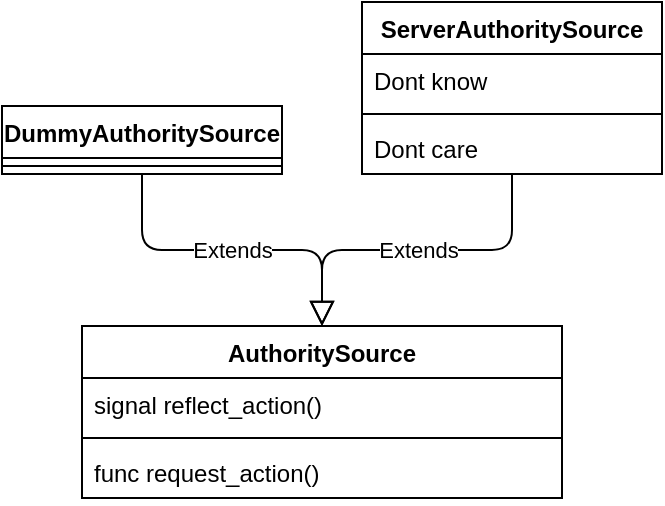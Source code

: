 <mxfile>
    <diagram id="DRP3TRpmxiCUeoNAmPRP" name="AuthoritySourceClassDiagram">
        <mxGraphModel dx="2686" dy="1987" grid="1" gridSize="10" guides="1" tooltips="1" connect="1" arrows="1" fold="1" page="0" pageScale="1" pageWidth="1100" pageHeight="850" math="0" shadow="0">
            <root>
                <mxCell id="0"/>
                <mxCell id="1" parent="0"/>
                <mxCell id="216o45IU6b5aubXeiVPd-1" value="AuthoritySource" style="swimlane;fontStyle=1;align=center;verticalAlign=top;childLayout=stackLayout;horizontal=1;startSize=26;horizontalStack=0;resizeParent=1;resizeParentMax=0;resizeLast=0;collapsible=1;marginBottom=0;" parent="1" vertex="1">
                    <mxGeometry x="-690" y="-640" width="240" height="86" as="geometry"/>
                </mxCell>
                <mxCell id="216o45IU6b5aubXeiVPd-11" value="signal reflect_action()" style="text;strokeColor=none;fillColor=none;align=left;verticalAlign=top;spacingLeft=4;spacingRight=4;overflow=hidden;rotatable=0;points=[[0,0.5],[1,0.5]];portConstraint=eastwest;" parent="216o45IU6b5aubXeiVPd-1" vertex="1">
                    <mxGeometry y="26" width="240" height="26" as="geometry"/>
                </mxCell>
                <mxCell id="216o45IU6b5aubXeiVPd-3" value="" style="line;strokeWidth=1;fillColor=none;align=left;verticalAlign=middle;spacingTop=-1;spacingLeft=3;spacingRight=3;rotatable=0;labelPosition=right;points=[];portConstraint=eastwest;strokeColor=inherit;" parent="216o45IU6b5aubXeiVPd-1" vertex="1">
                    <mxGeometry y="52" width="240" height="8" as="geometry"/>
                </mxCell>
                <mxCell id="216o45IU6b5aubXeiVPd-15" value="func request_action()" style="text;strokeColor=none;fillColor=none;align=left;verticalAlign=top;spacingLeft=4;spacingRight=4;overflow=hidden;rotatable=0;points=[[0,0.5],[1,0.5]];portConstraint=eastwest;" parent="216o45IU6b5aubXeiVPd-1" vertex="1">
                    <mxGeometry y="60" width="240" height="26" as="geometry"/>
                </mxCell>
                <mxCell id="216o45IU6b5aubXeiVPd-14" value="Extends" style="endArrow=block;endSize=10;endFill=0;html=1;elbow=vertical;edgeStyle=orthogonalEdgeStyle;" parent="1" source="UKQN7BMRLmypllAjDUYI-2" target="216o45IU6b5aubXeiVPd-1" edge="1">
                    <mxGeometry width="160" relative="1" as="geometry">
                        <mxPoint x="-590" y="-558" as="sourcePoint"/>
                        <mxPoint x="-640" y="-780" as="targetPoint"/>
                    </mxGeometry>
                </mxCell>
                <mxCell id="UKQN7BMRLmypllAjDUYI-2" value="DummyAuthoritySource" style="swimlane;fontStyle=1;align=center;verticalAlign=top;childLayout=stackLayout;horizontal=1;startSize=26;horizontalStack=0;resizeParent=1;resizeParentMax=0;resizeLast=0;collapsible=1;marginBottom=0;" parent="1" vertex="1">
                    <mxGeometry x="-730" y="-750" width="140" height="34" as="geometry"/>
                </mxCell>
                <mxCell id="UKQN7BMRLmypllAjDUYI-4" value="" style="line;strokeWidth=1;fillColor=none;align=left;verticalAlign=middle;spacingTop=-1;spacingLeft=3;spacingRight=3;rotatable=0;labelPosition=right;points=[];portConstraint=eastwest;strokeColor=inherit;" parent="UKQN7BMRLmypllAjDUYI-2" vertex="1">
                    <mxGeometry y="26" width="140" height="8" as="geometry"/>
                </mxCell>
                <mxCell id="UKQN7BMRLmypllAjDUYI-6" value="ServerAuthoritySource" style="swimlane;fontStyle=1;align=center;verticalAlign=top;childLayout=stackLayout;horizontal=1;startSize=26;horizontalStack=0;resizeParent=1;resizeParentMax=0;resizeLast=0;collapsible=1;marginBottom=0;" parent="1" vertex="1">
                    <mxGeometry x="-550" y="-802" width="150" height="86" as="geometry"/>
                </mxCell>
                <mxCell id="UKQN7BMRLmypllAjDUYI-7" value="Dont know" style="text;strokeColor=none;fillColor=none;align=left;verticalAlign=top;spacingLeft=4;spacingRight=4;overflow=hidden;rotatable=0;points=[[0,0.5],[1,0.5]];portConstraint=eastwest;" parent="UKQN7BMRLmypllAjDUYI-6" vertex="1">
                    <mxGeometry y="26" width="150" height="26" as="geometry"/>
                </mxCell>
                <mxCell id="UKQN7BMRLmypllAjDUYI-8" value="" style="line;strokeWidth=1;fillColor=none;align=left;verticalAlign=middle;spacingTop=-1;spacingLeft=3;spacingRight=3;rotatable=0;labelPosition=right;points=[];portConstraint=eastwest;strokeColor=inherit;" parent="UKQN7BMRLmypllAjDUYI-6" vertex="1">
                    <mxGeometry y="52" width="150" height="8" as="geometry"/>
                </mxCell>
                <mxCell id="UKQN7BMRLmypllAjDUYI-9" value="Dont care" style="text;strokeColor=none;fillColor=none;align=left;verticalAlign=top;spacingLeft=4;spacingRight=4;overflow=hidden;rotatable=0;points=[[0,0.5],[1,0.5]];portConstraint=eastwest;" parent="UKQN7BMRLmypllAjDUYI-6" vertex="1">
                    <mxGeometry y="60" width="150" height="26" as="geometry"/>
                </mxCell>
                <mxCell id="UKQN7BMRLmypllAjDUYI-10" value="Extends" style="endArrow=block;endSize=10;endFill=0;html=1;elbow=vertical;edgeStyle=orthogonalEdgeStyle;" parent="1" source="UKQN7BMRLmypllAjDUYI-6" target="216o45IU6b5aubXeiVPd-1" edge="1">
                    <mxGeometry width="160" relative="1" as="geometry">
                        <mxPoint x="-560" y="-630" as="sourcePoint"/>
                        <mxPoint x="-720" y="-804" as="targetPoint"/>
                    </mxGeometry>
                </mxCell>
            </root>
        </mxGraphModel>
    </diagram>
    <diagram name="ActionClassDiagram" id="SyAzAgFn7BTSdQMZ5tHF">
        <mxGraphModel dx="2772" dy="2256" grid="1" gridSize="10" guides="1" tooltips="1" connect="1" arrows="1" fold="1" page="0" pageScale="1" pageWidth="1100" pageHeight="850" math="0" shadow="0">
            <root>
                <mxCell id="YlGuR3tyBmcKfDzW1rRZ-0"/>
                <mxCell id="YlGuR3tyBmcKfDzW1rRZ-1" parent="YlGuR3tyBmcKfDzW1rRZ-0"/>
                <mxCell id="YlGuR3tyBmcKfDzW1rRZ-2" value="Action" style="swimlane;fontStyle=1;align=center;verticalAlign=top;childLayout=stackLayout;horizontal=1;startSize=26;horizontalStack=0;resizeParent=1;resizeParentMax=0;resizeLast=0;collapsible=1;marginBottom=0;" parent="YlGuR3tyBmcKfDzW1rRZ-1" vertex="1">
                    <mxGeometry x="-710" y="-750" width="240" height="34" as="geometry"/>
                </mxCell>
                <mxCell id="YlGuR3tyBmcKfDzW1rRZ-4" value="" style="line;strokeWidth=1;fillColor=none;align=left;verticalAlign=middle;spacingTop=-1;spacingLeft=3;spacingRight=3;rotatable=0;labelPosition=right;points=[];portConstraint=eastwest;strokeColor=inherit;" parent="YlGuR3tyBmcKfDzW1rRZ-2" vertex="1">
                    <mxGeometry y="26" width="240" height="8" as="geometry"/>
                </mxCell>
                <mxCell id="YlGuR3tyBmcKfDzW1rRZ-9" value="GamefieldAction" style="swimlane;fontStyle=1;align=center;verticalAlign=top;childLayout=stackLayout;horizontal=1;startSize=26;horizontalStack=0;resizeParent=1;resizeParentMax=0;resizeLast=0;collapsible=1;marginBottom=0;" parent="YlGuR3tyBmcKfDzW1rRZ-1" vertex="1">
                    <mxGeometry x="-890" y="-855.5" width="150" height="34" as="geometry"/>
                </mxCell>
                <mxCell id="YlGuR3tyBmcKfDzW1rRZ-11" value="" style="line;strokeWidth=1;fillColor=none;align=left;verticalAlign=middle;spacingTop=-1;spacingLeft=3;spacingRight=3;rotatable=0;labelPosition=right;points=[];portConstraint=eastwest;strokeColor=inherit;" parent="YlGuR3tyBmcKfDzW1rRZ-9" vertex="1">
                    <mxGeometry y="26" width="150" height="8" as="geometry"/>
                </mxCell>
                <mxCell id="YlGuR3tyBmcKfDzW1rRZ-13" value="Extends" style="endArrow=block;endSize=10;endFill=0;html=1;edgeStyle=elbowEdgeStyle;" parent="YlGuR3tyBmcKfDzW1rRZ-1" source="YlGuR3tyBmcKfDzW1rRZ-9" target="YlGuR3tyBmcKfDzW1rRZ-2" edge="1">
                    <mxGeometry x="0.324" width="160" relative="1" as="geometry">
                        <mxPoint x="-790" y="-804" as="sourcePoint"/>
                        <mxPoint x="-870" y="-740" as="targetPoint"/>
                        <Array as="points">
                            <mxPoint x="-815" y="-780"/>
                        </Array>
                        <mxPoint as="offset"/>
                    </mxGeometry>
                </mxCell>
                <mxCell id="KD4MuBQ3sgmvFhbieZwp-0" value="PlayerAction" style="swimlane;fontStyle=1;align=center;verticalAlign=top;childLayout=stackLayout;horizontal=1;startSize=26;horizontalStack=0;resizeParent=1;resizeParentMax=0;resizeLast=0;collapsible=1;marginBottom=0;" parent="YlGuR3tyBmcKfDzW1rRZ-1" vertex="1">
                    <mxGeometry x="-430" y="-870" width="150" height="60" as="geometry"/>
                </mxCell>
                <mxCell id="KD4MuBQ3sgmvFhbieZwp-1" value="player : Player" style="text;strokeColor=none;fillColor=none;align=left;verticalAlign=top;spacingLeft=4;spacingRight=4;overflow=hidden;rotatable=0;points=[[0,0.5],[1,0.5]];portConstraint=eastwest;" parent="KD4MuBQ3sgmvFhbieZwp-0" vertex="1">
                    <mxGeometry y="26" width="150" height="26" as="geometry"/>
                </mxCell>
                <mxCell id="KD4MuBQ3sgmvFhbieZwp-2" value="" style="line;strokeWidth=1;fillColor=none;align=left;verticalAlign=middle;spacingTop=-1;spacingLeft=3;spacingRight=3;rotatable=0;labelPosition=right;points=[];portConstraint=eastwest;strokeColor=inherit;" parent="KD4MuBQ3sgmvFhbieZwp-0" vertex="1">
                    <mxGeometry y="52" width="150" height="8" as="geometry"/>
                </mxCell>
                <mxCell id="KD4MuBQ3sgmvFhbieZwp-9" value="Extends" style="endArrow=block;endSize=10;endFill=0;html=1;elbow=vertical;edgeStyle=orthogonalEdgeStyle;" parent="YlGuR3tyBmcKfDzW1rRZ-1" source="KD4MuBQ3sgmvFhbieZwp-0" target="YlGuR3tyBmcKfDzW1rRZ-2" edge="1">
                    <mxGeometry x="0.172" width="160" relative="1" as="geometry">
                        <mxPoint x="-725" y="-696" as="sourcePoint"/>
                        <mxPoint x="-410" y="-720" as="targetPoint"/>
                        <Array as="points">
                            <mxPoint x="-355" y="-733"/>
                        </Array>
                        <mxPoint as="offset"/>
                    </mxGeometry>
                </mxCell>
                <mxCell id="KD4MuBQ3sgmvFhbieZwp-10" value="CursorAction" style="swimlane;fontStyle=1;align=center;verticalAlign=top;childLayout=stackLayout;horizontal=1;startSize=26;horizontalStack=0;resizeParent=1;resizeParentMax=0;resizeLast=0;collapsible=1;marginBottom=0;" parent="YlGuR3tyBmcKfDzW1rRZ-1" vertex="1">
                    <mxGeometry x="-430" y="-977" width="150" height="34" as="geometry"/>
                </mxCell>
                <mxCell id="KD4MuBQ3sgmvFhbieZwp-12" value="" style="line;strokeWidth=1;fillColor=none;align=left;verticalAlign=middle;spacingTop=-1;spacingLeft=3;spacingRight=3;rotatable=0;labelPosition=right;points=[];portConstraint=eastwest;strokeColor=inherit;" parent="KD4MuBQ3sgmvFhbieZwp-10" vertex="1">
                    <mxGeometry y="26" width="150" height="8" as="geometry"/>
                </mxCell>
                <mxCell id="KD4MuBQ3sgmvFhbieZwp-18" value="CreatureLeavePlayAction" style="swimlane;fontStyle=1;align=center;verticalAlign=top;childLayout=stackLayout;horizontal=1;startSize=26;horizontalStack=0;resizeParent=1;resizeParentMax=0;resizeLast=0;collapsible=1;marginBottom=0;" parent="YlGuR3tyBmcKfDzW1rRZ-1" vertex="1">
                    <mxGeometry x="-1150" y="-1068.5" width="250" height="86" as="geometry"/>
                </mxCell>
                <mxCell id="oTFinJ9ibBzCrm9JZMaH-62" value="source : ICardInstance" style="text;strokeColor=none;fillColor=none;align=left;verticalAlign=top;spacingLeft=4;spacingRight=4;overflow=hidden;rotatable=0;points=[[0,0.5],[1,0.5]];portConstraint=eastwest;" parent="KD4MuBQ3sgmvFhbieZwp-18" vertex="1">
                    <mxGeometry y="26" width="250" height="26" as="geometry"/>
                </mxCell>
                <mxCell id="KD4MuBQ3sgmvFhbieZwp-19" value="reason : LeavePlayReason.&lt;Death, Banish&gt;" style="text;strokeColor=none;fillColor=none;align=left;verticalAlign=top;spacingLeft=4;spacingRight=4;overflow=hidden;rotatable=0;points=[[0,0.5],[1,0.5]];portConstraint=eastwest;" parent="KD4MuBQ3sgmvFhbieZwp-18" vertex="1">
                    <mxGeometry y="52" width="250" height="26" as="geometry"/>
                </mxCell>
                <mxCell id="KD4MuBQ3sgmvFhbieZwp-20" value="" style="line;strokeWidth=1;fillColor=none;align=left;verticalAlign=middle;spacingTop=-1;spacingLeft=3;spacingRight=3;rotatable=0;labelPosition=right;points=[];portConstraint=eastwest;strokeColor=inherit;" parent="KD4MuBQ3sgmvFhbieZwp-18" vertex="1">
                    <mxGeometry y="78" width="250" height="8" as="geometry"/>
                </mxCell>
                <mxCell id="KD4MuBQ3sgmvFhbieZwp-22" value="Extends" style="endArrow=block;endSize=10;endFill=0;html=1;elbow=vertical;edgeStyle=orthogonalEdgeStyle;" parent="YlGuR3tyBmcKfDzW1rRZ-1" source="KD4MuBQ3sgmvFhbieZwp-10" target="KD4MuBQ3sgmvFhbieZwp-0" edge="1">
                    <mxGeometry width="160" relative="1" as="geometry">
                        <mxPoint x="-560" y="-810" as="sourcePoint"/>
                        <mxPoint x="-560" y="-630" as="targetPoint"/>
                    </mxGeometry>
                </mxCell>
                <mxCell id="KD4MuBQ3sgmvFhbieZwp-23" value="Extends" style="endArrow=block;endSize=10;endFill=0;html=1;elbow=vertical;edgeStyle=orthogonalEdgeStyle;" parent="YlGuR3tyBmcKfDzW1rRZ-1" source="KD4MuBQ3sgmvFhbieZwp-18" target="KD4MuBQ3sgmvFhbieZwp-24" edge="1">
                    <mxGeometry x="-0.484" width="160" relative="1" as="geometry">
                        <mxPoint x="-690" y="-952.5" as="sourcePoint"/>
                        <mxPoint x="-690" y="-868.5" as="targetPoint"/>
                        <mxPoint as="offset"/>
                    </mxGeometry>
                </mxCell>
                <mxCell id="KD4MuBQ3sgmvFhbieZwp-24" value="CreatureAction" style="swimlane;fontStyle=1;align=center;verticalAlign=top;childLayout=stackLayout;horizontal=1;startSize=26;horizontalStack=0;resizeParent=1;resizeParentMax=0;resizeLast=0;collapsible=1;marginBottom=0;" parent="YlGuR3tyBmcKfDzW1rRZ-1" vertex="1">
                    <mxGeometry x="-890" y="-968.5" width="150" height="60" as="geometry">
                        <mxRectangle x="-890" y="-990" width="100" height="30" as="alternateBounds"/>
                    </mxGeometry>
                </mxCell>
                <mxCell id="KD4MuBQ3sgmvFhbieZwp-25" value="card : ICardInstance" style="text;strokeColor=none;fillColor=none;align=left;verticalAlign=top;spacingLeft=4;spacingRight=4;overflow=hidden;rotatable=0;points=[[0,0.5],[1,0.5]];portConstraint=eastwest;" parent="KD4MuBQ3sgmvFhbieZwp-24" vertex="1">
                    <mxGeometry y="26" width="150" height="26" as="geometry"/>
                </mxCell>
                <mxCell id="KD4MuBQ3sgmvFhbieZwp-26" value="" style="line;strokeWidth=1;fillColor=none;align=left;verticalAlign=middle;spacingTop=-1;spacingLeft=3;spacingRight=3;rotatable=0;labelPosition=right;points=[];portConstraint=eastwest;strokeColor=inherit;" parent="KD4MuBQ3sgmvFhbieZwp-24" vertex="1">
                    <mxGeometry y="52" width="150" height="8" as="geometry"/>
                </mxCell>
                <mxCell id="KD4MuBQ3sgmvFhbieZwp-27" value="Extends" style="endArrow=block;endSize=10;endFill=0;html=1;elbow=vertical;edgeStyle=orthogonalEdgeStyle;" parent="YlGuR3tyBmcKfDzW1rRZ-1" source="KD4MuBQ3sgmvFhbieZwp-24" target="YlGuR3tyBmcKfDzW1rRZ-9" edge="1">
                    <mxGeometry x="-0.245" width="160" relative="1" as="geometry">
                        <mxPoint x="-915" y="-1148.5" as="sourcePoint"/>
                        <mxPoint x="-805" y="-832.5" as="targetPoint"/>
                        <mxPoint as="offset"/>
                    </mxGeometry>
                </mxCell>
                <mxCell id="KD4MuBQ3sgmvFhbieZwp-28" value="CursorMotionAction" style="swimlane;fontStyle=1;align=center;verticalAlign=top;childLayout=stackLayout;horizontal=1;startSize=26;horizontalStack=0;resizeParent=1;resizeParentMax=0;resizeLast=0;collapsible=1;marginBottom=0;" parent="YlGuR3tyBmcKfDzW1rRZ-1" vertex="1">
                    <mxGeometry x="-590" y="-1090" width="150" height="60" as="geometry"/>
                </mxCell>
                <mxCell id="KD4MuBQ3sgmvFhbieZwp-29" value="position : Vector2" style="text;strokeColor=none;fillColor=none;align=left;verticalAlign=top;spacingLeft=4;spacingRight=4;overflow=hidden;rotatable=0;points=[[0,0.5],[1,0.5]];portConstraint=eastwest;" parent="KD4MuBQ3sgmvFhbieZwp-28" vertex="1">
                    <mxGeometry y="26" width="150" height="26" as="geometry"/>
                </mxCell>
                <mxCell id="KD4MuBQ3sgmvFhbieZwp-30" value="" style="line;strokeWidth=1;fillColor=none;align=left;verticalAlign=middle;spacingTop=-1;spacingLeft=3;spacingRight=3;rotatable=0;labelPosition=right;points=[];portConstraint=eastwest;strokeColor=inherit;" parent="KD4MuBQ3sgmvFhbieZwp-28" vertex="1">
                    <mxGeometry y="52" width="150" height="8" as="geometry"/>
                </mxCell>
                <mxCell id="KD4MuBQ3sgmvFhbieZwp-31" value="CursorGrabAction" style="swimlane;fontStyle=1;align=center;verticalAlign=top;childLayout=stackLayout;horizontal=1;startSize=26;horizontalStack=0;resizeParent=1;resizeParentMax=0;resizeLast=0;collapsible=1;marginBottom=0;" parent="YlGuR3tyBmcKfDzW1rRZ-1" vertex="1">
                    <mxGeometry x="-590" y="-1170" width="150" height="60" as="geometry"/>
                </mxCell>
                <mxCell id="KD4MuBQ3sgmvFhbieZwp-32" value="item : IGrabbable" style="text;strokeColor=none;fillColor=none;align=left;verticalAlign=top;spacingLeft=4;spacingRight=4;overflow=hidden;rotatable=0;points=[[0,0.5],[1,0.5]];portConstraint=eastwest;" parent="KD4MuBQ3sgmvFhbieZwp-31" vertex="1">
                    <mxGeometry y="26" width="150" height="26" as="geometry"/>
                </mxCell>
                <mxCell id="KD4MuBQ3sgmvFhbieZwp-33" value="" style="line;strokeWidth=1;fillColor=none;align=left;verticalAlign=middle;spacingTop=-1;spacingLeft=3;spacingRight=3;rotatable=0;labelPosition=right;points=[];portConstraint=eastwest;strokeColor=inherit;" parent="KD4MuBQ3sgmvFhbieZwp-31" vertex="1">
                    <mxGeometry y="52" width="150" height="8" as="geometry"/>
                </mxCell>
                <mxCell id="KD4MuBQ3sgmvFhbieZwp-34" value="Extends" style="endArrow=block;endSize=10;endFill=0;html=1;elbow=vertical;edgeStyle=orthogonalEdgeStyle;" parent="YlGuR3tyBmcKfDzW1rRZ-1" source="KD4MuBQ3sgmvFhbieZwp-28" target="KD4MuBQ3sgmvFhbieZwp-10" edge="1">
                    <mxGeometry x="-0.543" width="160" relative="1" as="geometry">
                        <mxPoint x="-535" y="-805" as="sourcePoint"/>
                        <mxPoint x="-649.966" y="-635" as="targetPoint"/>
                        <mxPoint as="offset"/>
                        <Array as="points">
                            <mxPoint x="-355" y="-1060"/>
                        </Array>
                    </mxGeometry>
                </mxCell>
                <mxCell id="KD4MuBQ3sgmvFhbieZwp-35" value="Extends" style="endArrow=block;endSize=10;endFill=0;html=1;elbow=vertical;edgeStyle=orthogonalEdgeStyle;" parent="YlGuR3tyBmcKfDzW1rRZ-1" source="KD4MuBQ3sgmvFhbieZwp-31" target="KD4MuBQ3sgmvFhbieZwp-10" edge="1">
                    <mxGeometry x="-0.698" width="160" relative="1" as="geometry">
                        <mxPoint x="-525" y="-795" as="sourcePoint"/>
                        <mxPoint x="-330" y="-1120" as="targetPoint"/>
                        <mxPoint as="offset"/>
                        <Array as="points">
                            <mxPoint x="-355" y="-1140"/>
                        </Array>
                    </mxGeometry>
                </mxCell>
                <mxCell id="Y_SCHda-cTG9XvxB5rFb-0" value="HandAction" style="swimlane;fontStyle=1;align=center;verticalAlign=top;childLayout=stackLayout;horizontal=1;startSize=26;horizontalStack=0;resizeParent=1;resizeParentMax=0;resizeLast=0;collapsible=1;marginBottom=0;" parent="YlGuR3tyBmcKfDzW1rRZ-1" vertex="1">
                    <mxGeometry x="-270" y="-977" width="150" height="34" as="geometry"/>
                </mxCell>
                <mxCell id="Y_SCHda-cTG9XvxB5rFb-2" value="" style="line;strokeWidth=1;fillColor=none;align=left;verticalAlign=middle;spacingTop=-1;spacingLeft=3;spacingRight=3;rotatable=0;labelPosition=right;points=[];portConstraint=eastwest;strokeColor=inherit;" parent="Y_SCHda-cTG9XvxB5rFb-0" vertex="1">
                    <mxGeometry y="26" width="150" height="8" as="geometry"/>
                </mxCell>
                <mxCell id="Y_SCHda-cTG9XvxB5rFb-3" value="Extends" style="endArrow=block;endSize=10;endFill=0;html=1;edgeStyle=elbowEdgeStyle;" parent="YlGuR3tyBmcKfDzW1rRZ-1" source="Y_SCHda-cTG9XvxB5rFb-0" target="KD4MuBQ3sgmvFhbieZwp-0" edge="1">
                    <mxGeometry width="160" relative="1" as="geometry">
                        <mxPoint x="-414.966" y="-1030" as="sourcePoint"/>
                        <mxPoint x="-344.966" y="-860" as="targetPoint"/>
                        <Array as="points">
                            <mxPoint x="-195" y="-890"/>
                        </Array>
                    </mxGeometry>
                </mxCell>
                <mxCell id="Y_SCHda-cTG9XvxB5rFb-7" value="HandRemoveCardAction" style="swimlane;fontStyle=1;align=center;verticalAlign=top;childLayout=stackLayout;horizontal=1;startSize=26;horizontalStack=0;resizeParent=1;resizeParentMax=0;resizeLast=0;collapsible=1;marginBottom=0;" parent="YlGuR3tyBmcKfDzW1rRZ-1" vertex="1">
                    <mxGeometry x="-110" y="-1156" width="320" height="112" as="geometry"/>
                </mxCell>
                <mxCell id="Y_SCHda-cTG9XvxB5rFb-8" value="card : CardInHand" style="text;strokeColor=none;fillColor=none;align=left;verticalAlign=top;spacingLeft=4;spacingRight=4;overflow=hidden;rotatable=0;points=[[0,0.5],[1,0.5]];portConstraint=eastwest;" parent="Y_SCHda-cTG9XvxB5rFb-7" vertex="1">
                    <mxGeometry y="26" width="320" height="26" as="geometry"/>
                </mxCell>
                <mxCell id="oTFinJ9ibBzCrm9JZMaH-26" value="leave_reason : LeaveReason.&lt;Played, Discared&gt;" style="text;strokeColor=none;fillColor=none;align=left;verticalAlign=top;spacingLeft=4;spacingRight=4;overflow=hidden;rotatable=0;points=[[0,0.5],[1,0.5]];portConstraint=eastwest;" parent="Y_SCHda-cTG9XvxB5rFb-7" vertex="1">
                    <mxGeometry y="52" width="320" height="26" as="geometry"/>
                </mxCell>
                <mxCell id="oTFinJ9ibBzCrm9JZMaH-25" value="animation : CardRemoveAnimation.&lt;Play, Discard, Burn&gt;" style="text;strokeColor=none;fillColor=none;align=left;verticalAlign=top;spacingLeft=4;spacingRight=4;overflow=hidden;rotatable=0;points=[[0,0.5],[1,0.5]];portConstraint=eastwest;" parent="Y_SCHda-cTG9XvxB5rFb-7" vertex="1">
                    <mxGeometry y="78" width="320" height="26" as="geometry"/>
                </mxCell>
                <mxCell id="Y_SCHda-cTG9XvxB5rFb-9" value="" style="line;strokeWidth=1;fillColor=none;align=left;verticalAlign=middle;spacingTop=-1;spacingLeft=3;spacingRight=3;rotatable=0;labelPosition=right;points=[];portConstraint=eastwest;strokeColor=inherit;" parent="Y_SCHda-cTG9XvxB5rFb-7" vertex="1">
                    <mxGeometry y="104" width="320" height="8" as="geometry"/>
                </mxCell>
                <mxCell id="Y_SCHda-cTG9XvxB5rFb-10" value="HandAddCardAction" style="swimlane;fontStyle=1;align=center;verticalAlign=top;childLayout=stackLayout;horizontal=1;startSize=26;horizontalStack=0;resizeParent=1;resizeParentMax=0;resizeLast=0;collapsible=1;marginBottom=0;" parent="YlGuR3tyBmcKfDzW1rRZ-1" vertex="1">
                    <mxGeometry x="-110" y="-1282" width="150" height="112" as="geometry"/>
                </mxCell>
                <mxCell id="Y_SCHda-cTG9XvxB5rFb-11" value="from_deck : bool" style="text;strokeColor=none;fillColor=none;align=left;verticalAlign=top;spacingLeft=4;spacingRight=4;overflow=hidden;rotatable=0;points=[[0,0.5],[1,0.5]];portConstraint=eastwest;" parent="Y_SCHda-cTG9XvxB5rFb-10" vertex="1">
                    <mxGeometry y="26" width="150" height="26" as="geometry"/>
                </mxCell>
                <mxCell id="1A83alaZUpcSYFfHAcNi-1" value="specific_card : bool" style="text;strokeColor=none;fillColor=none;align=left;verticalAlign=top;spacingLeft=4;spacingRight=4;overflow=hidden;rotatable=0;points=[[0,0.5],[1,0.5]];portConstraint=eastwest;" vertex="1" parent="Y_SCHda-cTG9XvxB5rFb-10">
                    <mxGeometry y="52" width="150" height="26" as="geometry"/>
                </mxCell>
                <mxCell id="1A83alaZUpcSYFfHAcNi-0" value="card? : CardMetadata" style="text;strokeColor=none;fillColor=none;align=left;verticalAlign=top;spacingLeft=4;spacingRight=4;overflow=hidden;rotatable=0;points=[[0,0.5],[1,0.5]];portConstraint=eastwest;" vertex="1" parent="Y_SCHda-cTG9XvxB5rFb-10">
                    <mxGeometry y="78" width="150" height="26" as="geometry"/>
                </mxCell>
                <mxCell id="Y_SCHda-cTG9XvxB5rFb-12" value="" style="line;strokeWidth=1;fillColor=none;align=left;verticalAlign=middle;spacingTop=-1;spacingLeft=3;spacingRight=3;rotatable=0;labelPosition=right;points=[];portConstraint=eastwest;strokeColor=inherit;" parent="Y_SCHda-cTG9XvxB5rFb-10" vertex="1">
                    <mxGeometry y="104" width="150" height="8" as="geometry"/>
                </mxCell>
                <mxCell id="Y_SCHda-cTG9XvxB5rFb-14" value="Extends" style="endArrow=block;endSize=10;endFill=0;html=1;edgeStyle=elbowEdgeStyle;" parent="YlGuR3tyBmcKfDzW1rRZ-1" source="Y_SCHda-cTG9XvxB5rFb-7" target="Y_SCHda-cTG9XvxB5rFb-0" edge="1">
                    <mxGeometry x="-0.649" width="160" relative="1" as="geometry">
                        <mxPoint x="-250" y="-940" as="sourcePoint"/>
                        <mxPoint x="-505" y="-850" as="targetPoint"/>
                        <Array as="points">
                            <mxPoint x="-195" y="-1040"/>
                        </Array>
                        <mxPoint as="offset"/>
                    </mxGeometry>
                </mxCell>
                <mxCell id="Y_SCHda-cTG9XvxB5rFb-15" value="Extends" style="endArrow=block;endSize=10;endFill=0;html=1;edgeStyle=elbowEdgeStyle;" parent="YlGuR3tyBmcKfDzW1rRZ-1" source="Y_SCHda-cTG9XvxB5rFb-10" target="Y_SCHda-cTG9XvxB5rFb-0" edge="1">
                    <mxGeometry x="-0.746" width="160" relative="1" as="geometry">
                        <mxPoint x="-495" y="-840" as="sourcePoint"/>
                        <mxPoint x="-240" y="-930" as="targetPoint"/>
                        <Array as="points">
                            <mxPoint x="-195" y="-1110"/>
                        </Array>
                        <mxPoint as="offset"/>
                    </mxGeometry>
                </mxCell>
                <mxCell id="oTFinJ9ibBzCrm9JZMaH-0" value="CreatureActivateAction" style="swimlane;fontStyle=1;align=center;verticalAlign=top;childLayout=stackLayout;horizontal=1;startSize=26;horizontalStack=0;resizeParent=1;resizeParentMax=0;resizeLast=0;collapsible=1;marginBottom=0;" parent="YlGuR3tyBmcKfDzW1rRZ-1" vertex="1">
                    <mxGeometry x="-1050" y="-1328.5" width="150" height="34" as="geometry"/>
                </mxCell>
                <mxCell id="oTFinJ9ibBzCrm9JZMaH-2" value="" style="line;strokeWidth=1;fillColor=none;align=left;verticalAlign=middle;spacingTop=-1;spacingLeft=3;spacingRight=3;rotatable=0;labelPosition=right;points=[];portConstraint=eastwest;strokeColor=inherit;" parent="oTFinJ9ibBzCrm9JZMaH-0" vertex="1">
                    <mxGeometry y="26" width="150" height="8" as="geometry"/>
                </mxCell>
                <mxCell id="oTFinJ9ibBzCrm9JZMaH-3" value="CreatureTargetAction" style="swimlane;fontStyle=1;align=center;verticalAlign=top;childLayout=stackLayout;horizontal=1;startSize=26;horizontalStack=0;resizeParent=1;resizeParentMax=0;resizeLast=0;collapsible=1;marginBottom=0;" parent="YlGuR3tyBmcKfDzW1rRZ-1" vertex="1">
                    <mxGeometry x="-1050" y="-1148.5" width="150" height="60" as="geometry"/>
                </mxCell>
                <mxCell id="oTFinJ9ibBzCrm9JZMaH-4" value="target : ITargetable" style="text;strokeColor=none;fillColor=none;align=left;verticalAlign=top;spacingLeft=4;spacingRight=4;overflow=hidden;rotatable=0;points=[[0,0.5],[1,0.5]];portConstraint=eastwest;" parent="oTFinJ9ibBzCrm9JZMaH-3" vertex="1">
                    <mxGeometry y="26" width="150" height="26" as="geometry"/>
                </mxCell>
                <mxCell id="oTFinJ9ibBzCrm9JZMaH-5" value="" style="line;strokeWidth=1;fillColor=none;align=left;verticalAlign=middle;spacingTop=-1;spacingLeft=3;spacingRight=3;rotatable=0;labelPosition=right;points=[];portConstraint=eastwest;strokeColor=inherit;" parent="oTFinJ9ibBzCrm9JZMaH-3" vertex="1">
                    <mxGeometry y="52" width="150" height="8" as="geometry"/>
                </mxCell>
                <mxCell id="oTFinJ9ibBzCrm9JZMaH-6" value="CreatureCooldownAction" style="swimlane;fontStyle=1;align=center;verticalAlign=top;childLayout=stackLayout;horizontal=1;startSize=26;horizontalStack=0;resizeParent=1;resizeParentMax=0;resizeLast=0;collapsible=1;marginBottom=0;" parent="YlGuR3tyBmcKfDzW1rRZ-1" vertex="1">
                    <mxGeometry x="-1130" y="-1278.5" width="230" height="112" as="geometry"/>
                </mxCell>
                <mxCell id="oTFinJ9ibBzCrm9JZMaH-7" value="type : CooldownType&lt;Attack, Activate&gt;" style="text;strokeColor=none;fillColor=none;align=left;verticalAlign=top;spacingLeft=4;spacingRight=4;overflow=hidden;rotatable=0;points=[[0,0.5],[1,0.5]];portConstraint=eastwest;" parent="oTFinJ9ibBzCrm9JZMaH-6" vertex="1">
                    <mxGeometry y="26" width="230" height="26" as="geometry"/>
                </mxCell>
                <mxCell id="oTFinJ9ibBzCrm9JZMaH-27" value="stage : CooldownStage.&lt;Start, Finished&gt;" style="text;strokeColor=none;fillColor=none;align=left;verticalAlign=top;spacingLeft=4;spacingRight=4;overflow=hidden;rotatable=0;points=[[0,0.5],[1,0.5]];portConstraint=eastwest;" parent="oTFinJ9ibBzCrm9JZMaH-6" vertex="1">
                    <mxGeometry y="52" width="230" height="26" as="geometry"/>
                </mxCell>
                <mxCell id="oTFinJ9ibBzCrm9JZMaH-28" value="time : int" style="text;strokeColor=none;fillColor=none;align=left;verticalAlign=top;spacingLeft=4;spacingRight=4;overflow=hidden;rotatable=0;points=[[0,0.5],[1,0.5]];portConstraint=eastwest;" parent="oTFinJ9ibBzCrm9JZMaH-6" vertex="1">
                    <mxGeometry y="78" width="230" height="26" as="geometry"/>
                </mxCell>
                <mxCell id="oTFinJ9ibBzCrm9JZMaH-8" value="" style="line;strokeWidth=1;fillColor=none;align=left;verticalAlign=middle;spacingTop=-1;spacingLeft=3;spacingRight=3;rotatable=0;labelPosition=right;points=[];portConstraint=eastwest;strokeColor=inherit;" parent="oTFinJ9ibBzCrm9JZMaH-6" vertex="1">
                    <mxGeometry y="104" width="230" height="8" as="geometry"/>
                </mxCell>
                <mxCell id="oTFinJ9ibBzCrm9JZMaH-9" value="CreatureAttackAction" style="swimlane;fontStyle=1;align=center;verticalAlign=top;childLayout=stackLayout;horizontal=1;startSize=26;horizontalStack=0;resizeParent=1;resizeParentMax=0;resizeLast=0;collapsible=1;marginBottom=0;" parent="YlGuR3tyBmcKfDzW1rRZ-1" vertex="1">
                    <mxGeometry x="-1050" y="-1382.5" width="150" height="34" as="geometry"/>
                </mxCell>
                <mxCell id="oTFinJ9ibBzCrm9JZMaH-11" value="" style="line;strokeWidth=1;fillColor=none;align=left;verticalAlign=middle;spacingTop=-1;spacingLeft=3;spacingRight=3;rotatable=0;labelPosition=right;points=[];portConstraint=eastwest;strokeColor=inherit;" parent="oTFinJ9ibBzCrm9JZMaH-9" vertex="1">
                    <mxGeometry y="26" width="150" height="8" as="geometry"/>
                </mxCell>
                <mxCell id="oTFinJ9ibBzCrm9JZMaH-12" value="CreatureSpawnAction" style="swimlane;fontStyle=1;align=center;verticalAlign=top;childLayout=stackLayout;horizontal=1;startSize=26;horizontalStack=0;resizeParent=1;resizeParentMax=0;resizeLast=0;collapsible=1;marginBottom=0;" parent="YlGuR3tyBmcKfDzW1rRZ-1" vertex="1">
                    <mxGeometry x="-1050" y="-1458.5" width="150" height="60" as="geometry"/>
                </mxCell>
                <mxCell id="oTFinJ9ibBzCrm9JZMaH-13" value="position : Vector2" style="text;strokeColor=none;fillColor=none;align=left;verticalAlign=top;spacingLeft=4;spacingRight=4;overflow=hidden;rotatable=0;points=[[0,0.5],[1,0.5]];portConstraint=eastwest;" parent="oTFinJ9ibBzCrm9JZMaH-12" vertex="1">
                    <mxGeometry y="26" width="150" height="26" as="geometry"/>
                </mxCell>
                <mxCell id="oTFinJ9ibBzCrm9JZMaH-14" value="" style="line;strokeWidth=1;fillColor=none;align=left;verticalAlign=middle;spacingTop=-1;spacingLeft=3;spacingRight=3;rotatable=0;labelPosition=right;points=[];portConstraint=eastwest;strokeColor=inherit;" parent="oTFinJ9ibBzCrm9JZMaH-12" vertex="1">
                    <mxGeometry y="52" width="150" height="8" as="geometry"/>
                </mxCell>
                <mxCell id="oTFinJ9ibBzCrm9JZMaH-16" value="Extends" style="endArrow=block;endSize=10;endFill=0;html=1;elbow=vertical;edgeStyle=orthogonalEdgeStyle;" parent="YlGuR3tyBmcKfDzW1rRZ-1" source="oTFinJ9ibBzCrm9JZMaH-3" target="KD4MuBQ3sgmvFhbieZwp-24" edge="1">
                    <mxGeometry x="-0.644" width="160" relative="1" as="geometry">
                        <mxPoint x="-890" y="-1028.5" as="sourcePoint"/>
                        <mxPoint x="-804.966" y="-958.5" as="targetPoint"/>
                        <mxPoint as="offset"/>
                    </mxGeometry>
                </mxCell>
                <mxCell id="oTFinJ9ibBzCrm9JZMaH-17" value="Extends" style="endArrow=block;endSize=10;endFill=0;html=1;elbow=vertical;edgeStyle=orthogonalEdgeStyle;" parent="YlGuR3tyBmcKfDzW1rRZ-1" source="oTFinJ9ibBzCrm9JZMaH-6" target="KD4MuBQ3sgmvFhbieZwp-24" edge="1">
                    <mxGeometry x="-0.729" width="160" relative="1" as="geometry">
                        <mxPoint x="-880" y="-1018.5" as="sourcePoint"/>
                        <mxPoint x="-794.966" y="-948.5" as="targetPoint"/>
                        <mxPoint as="offset"/>
                    </mxGeometry>
                </mxCell>
                <mxCell id="oTFinJ9ibBzCrm9JZMaH-18" value="Extends" style="endArrow=block;endSize=10;endFill=0;html=1;elbow=vertical;edgeStyle=orthogonalEdgeStyle;" parent="YlGuR3tyBmcKfDzW1rRZ-1" source="oTFinJ9ibBzCrm9JZMaH-0" target="KD4MuBQ3sgmvFhbieZwp-24" edge="1">
                    <mxGeometry x="-0.781" width="160" relative="1" as="geometry">
                        <mxPoint x="-870" y="-1008.5" as="sourcePoint"/>
                        <mxPoint x="-784.966" y="-938.5" as="targetPoint"/>
                        <mxPoint as="offset"/>
                    </mxGeometry>
                </mxCell>
                <mxCell id="oTFinJ9ibBzCrm9JZMaH-19" value="Extends" style="endArrow=block;endSize=10;endFill=0;html=1;elbow=vertical;edgeStyle=orthogonalEdgeStyle;" parent="YlGuR3tyBmcKfDzW1rRZ-1" source="oTFinJ9ibBzCrm9JZMaH-9" target="KD4MuBQ3sgmvFhbieZwp-24" edge="1">
                    <mxGeometry x="-0.816" width="160" relative="1" as="geometry">
                        <mxPoint x="-860" y="-998.5" as="sourcePoint"/>
                        <mxPoint x="-774.966" y="-928.5" as="targetPoint"/>
                        <mxPoint as="offset"/>
                    </mxGeometry>
                </mxCell>
                <mxCell id="oTFinJ9ibBzCrm9JZMaH-20" value="Extends" style="endArrow=block;endSize=10;endFill=0;html=1;elbow=vertical;edgeStyle=orthogonalEdgeStyle;" parent="YlGuR3tyBmcKfDzW1rRZ-1" source="oTFinJ9ibBzCrm9JZMaH-12" target="KD4MuBQ3sgmvFhbieZwp-24" edge="1">
                    <mxGeometry x="-0.842" width="160" relative="1" as="geometry">
                        <mxPoint x="-850" y="-988.5" as="sourcePoint"/>
                        <mxPoint x="-770" y="-948.5" as="targetPoint"/>
                        <mxPoint as="offset"/>
                    </mxGeometry>
                </mxCell>
                <mxCell id="oTFinJ9ibBzCrm9JZMaH-21" value="StatisticAction" style="swimlane;fontStyle=1;align=center;verticalAlign=top;childLayout=stackLayout;horizontal=1;startSize=26;horizontalStack=0;resizeParent=1;resizeParentMax=0;resizeLast=0;collapsible=1;marginBottom=0;" parent="YlGuR3tyBmcKfDzW1rRZ-1" vertex="1">
                    <mxGeometry x="-665" y="-870" width="150" height="60" as="geometry">
                        <mxRectangle x="-890" y="-990" width="100" height="30" as="alternateBounds"/>
                    </mxGeometry>
                </mxCell>
                <mxCell id="oTFinJ9ibBzCrm9JZMaH-22" value="card : ICardInstance" style="text;strokeColor=none;fillColor=none;align=left;verticalAlign=top;spacingLeft=4;spacingRight=4;overflow=hidden;rotatable=0;points=[[0,0.5],[1,0.5]];portConstraint=eastwest;" parent="oTFinJ9ibBzCrm9JZMaH-21" vertex="1">
                    <mxGeometry y="26" width="150" height="26" as="geometry"/>
                </mxCell>
                <mxCell id="oTFinJ9ibBzCrm9JZMaH-23" value="" style="line;strokeWidth=1;fillColor=none;align=left;verticalAlign=middle;spacingTop=-1;spacingLeft=3;spacingRight=3;rotatable=0;labelPosition=right;points=[];portConstraint=eastwest;strokeColor=inherit;" parent="oTFinJ9ibBzCrm9JZMaH-21" vertex="1">
                    <mxGeometry y="52" width="150" height="8" as="geometry"/>
                </mxCell>
                <mxCell id="oTFinJ9ibBzCrm9JZMaH-24" value="Extends" style="endArrow=block;endSize=10;endFill=0;html=1;elbow=vertical;edgeStyle=orthogonalEdgeStyle;" parent="YlGuR3tyBmcKfDzW1rRZ-1" source="oTFinJ9ibBzCrm9JZMaH-21" target="YlGuR3tyBmcKfDzW1rRZ-2" edge="1">
                    <mxGeometry width="160" relative="1" as="geometry">
                        <mxPoint x="-345" y="-920" as="sourcePoint"/>
                        <mxPoint x="-345" y="-860" as="targetPoint"/>
                    </mxGeometry>
                </mxCell>
            </root>
        </mxGraphModel>
    </diagram>
    <diagram id="mx1lQrLPdCxwQPD8cfWH" name="ActionProcessingSequence">
        <mxGraphModel dx="2494" dy="1227" grid="1" gridSize="10" guides="1" tooltips="1" connect="1" arrows="1" fold="1" page="0" pageScale="1" pageWidth="1100" pageHeight="850" math="0" shadow="0">
            <root>
                <mxCell id="0"/>
                <mxCell id="1" parent="0"/>
                <mxCell id="z2RHbbnxvFC8rluC-CiE-3" value="IAuthoritySource" style="shape=umlLifeline;perimeter=lifelinePerimeter;whiteSpace=wrap;html=1;container=1;collapsible=0;recursiveResize=0;outlineConnect=0;" parent="1" vertex="1">
                    <mxGeometry x="-820" y="-330" width="110" height="370" as="geometry"/>
                </mxCell>
                <mxCell id="z2RHbbnxvFC8rluC-CiE-8" value="ClientUI" style="shape=umlLifeline;perimeter=lifelinePerimeter;whiteSpace=wrap;html=1;container=1;collapsible=0;recursiveResize=0;outlineConnect=0;" parent="1" vertex="1">
                    <mxGeometry x="-930" y="-330" width="80" height="370" as="geometry"/>
                </mxCell>
                <mxCell id="z2RHbbnxvFC8rluC-CiE-11" value="connect(process_*_input)" style="html=1;verticalAlign=bottom;startArrow=oval;startFill=1;endArrow=block;startSize=8;" parent="1" source="z2RHbbnxvFC8rluC-CiE-8" target="6_p6td-1dimOIyAspDqo-2" edge="1">
                    <mxGeometry width="60" relative="1" as="geometry">
                        <mxPoint x="-900" y="-250" as="sourcePoint"/>
                        <mxPoint x="-840" y="-250" as="targetPoint"/>
                        <Array as="points">
                            <mxPoint x="-1000" y="-260"/>
                        </Array>
                    </mxGeometry>
                </mxCell>
                <mxCell id="z2RHbbnxvFC8rluC-CiE-12" value="process_*_input()" style="html=1;verticalAlign=bottom;startArrow=oval;startFill=1;endArrow=block;startSize=8;" parent="1" source="6_p6td-1dimOIyAspDqo-2" target="z2RHbbnxvFC8rluC-CiE-8" edge="1">
                    <mxGeometry width="60" relative="1" as="geometry">
                        <mxPoint x="-745" y="-220" as="sourcePoint"/>
                        <mxPoint x="-900" y="-220" as="targetPoint"/>
                        <Array as="points">
                            <mxPoint x="-1000" y="-210"/>
                        </Array>
                    </mxGeometry>
                </mxCell>
                <mxCell id="z2RHbbnxvFC8rluC-CiE-23" value="" style="shape=umlLifeline;participant=umlControl;perimeter=lifelinePerimeter;whiteSpace=wrap;html=1;container=1;collapsible=0;recursiveResize=0;verticalAlign=top;spacingTop=36;outlineConnect=0;rotation=-180;" parent="1" vertex="1">
                    <mxGeometry x="-910" y="40" width="40" height="40" as="geometry"/>
                </mxCell>
                <mxCell id="6_p6td-1dimOIyAspDqo-1" value="" style="shape=umlLifeline;participant=umlControl;perimeter=lifelinePerimeter;whiteSpace=wrap;html=1;container=1;collapsible=0;recursiveResize=0;verticalAlign=top;spacingTop=36;outlineConnect=0;rotation=-180;" parent="1" vertex="1">
                    <mxGeometry x="-785" y="40" width="40" height="40" as="geometry"/>
                </mxCell>
                <mxCell id="6_p6td-1dimOIyAspDqo-2" value="&amp;lt;Control&amp;gt;" style="shape=umlLifeline;perimeter=lifelinePerimeter;whiteSpace=wrap;html=1;container=1;collapsible=0;recursiveResize=0;outlineConnect=0;" parent="1" vertex="1">
                    <mxGeometry x="-1120" y="-330" width="80" height="370" as="geometry"/>
                </mxCell>
                <mxCell id="6_p6td-1dimOIyAspDqo-3" value="" style="shape=umlLifeline;participant=umlControl;perimeter=lifelinePerimeter;whiteSpace=wrap;html=1;container=1;collapsible=0;recursiveResize=0;verticalAlign=top;spacingTop=36;outlineConnect=0;rotation=-180;" parent="1" vertex="1">
                    <mxGeometry x="-1100" y="40" width="40" height="40" as="geometry"/>
                </mxCell>
                <mxCell id="6_p6td-1dimOIyAspDqo-5" value="request_action()" style="html=1;verticalAlign=bottom;startArrow=oval;startFill=1;endArrow=block;startSize=8;" parent="1" source="z2RHbbnxvFC8rluC-CiE-8" target="z2RHbbnxvFC8rluC-CiE-3" edge="1">
                    <mxGeometry width="60" relative="1" as="geometry">
                        <mxPoint x="-1070.071" y="-200" as="sourcePoint"/>
                        <mxPoint x="-900.5" y="-200" as="targetPoint"/>
                        <Array as="points">
                            <mxPoint x="-840" y="-180"/>
                        </Array>
                    </mxGeometry>
                </mxCell>
                <mxCell id="6_p6td-1dimOIyAspDqo-6" value="display_action()" style="html=1;verticalAlign=bottom;startArrow=oval;startFill=1;endArrow=block;startSize=8;" parent="1" edge="1">
                    <mxGeometry width="60" relative="1" as="geometry">
                        <mxPoint x="-765.5" y="-150" as="sourcePoint"/>
                        <mxPoint x="-890.071" y="-150" as="targetPoint"/>
                        <Array as="points">
                            <mxPoint x="-779.93" y="-150"/>
                        </Array>
                    </mxGeometry>
                </mxCell>
                <mxCell id="6_p6td-1dimOIyAspDqo-7" value="&amp;lt;Peer ClientUI&amp;gt;" style="shape=umlLifeline;perimeter=lifelinePerimeter;whiteSpace=wrap;html=1;container=1;collapsible=0;recursiveResize=0;outlineConnect=0;" parent="1" vertex="1">
                    <mxGeometry x="-680" y="-330" width="110" height="370" as="geometry"/>
                </mxCell>
                <mxCell id="6_p6td-1dimOIyAspDqo-10" value="display_action()" style="html=1;verticalAlign=bottom;startArrow=oval;startFill=1;endArrow=block;startSize=8;" parent="1" edge="1">
                    <mxGeometry width="60" relative="1" as="geometry">
                        <mxPoint x="-765.071" y="-150" as="sourcePoint"/>
                        <mxPoint x="-625.5" y="-150" as="targetPoint"/>
                        <Array as="points">
                            <mxPoint x="-700" y="-150"/>
                        </Array>
                    </mxGeometry>
                </mxCell>
                <mxCell id="6_p6td-1dimOIyAspDqo-11" value="request_action()" style="html=1;verticalAlign=bottom;startArrow=oval;startFill=1;endArrow=block;startSize=8;" parent="1" edge="1">
                    <mxGeometry width="60" relative="1" as="geometry">
                        <mxPoint x="-625.5" y="-80" as="sourcePoint"/>
                        <mxPoint x="-765.071" y="-80" as="targetPoint"/>
                        <Array as="points">
                            <mxPoint x="-700" y="-80"/>
                        </Array>
                    </mxGeometry>
                </mxCell>
                <mxCell id="6_p6td-1dimOIyAspDqo-12" value="display_action()" style="html=1;verticalAlign=bottom;startArrow=oval;startFill=1;endArrow=block;startSize=8;" parent="1" edge="1">
                    <mxGeometry width="60" relative="1" as="geometry">
                        <mxPoint x="-765.5" y="-50" as="sourcePoint"/>
                        <mxPoint x="-890.071" y="-50" as="targetPoint"/>
                        <Array as="points">
                            <mxPoint x="-830" y="-50"/>
                        </Array>
                    </mxGeometry>
                </mxCell>
                <mxCell id="6_p6td-1dimOIyAspDqo-13" value="display_action()" style="html=1;verticalAlign=bottom;startArrow=oval;startFill=1;endArrow=block;startSize=8;" parent="1" edge="1">
                    <mxGeometry width="60" relative="1" as="geometry">
                        <mxPoint x="-765.071" y="-50" as="sourcePoint"/>
                        <mxPoint x="-625.5" y="-50" as="targetPoint"/>
                        <Array as="points">
                            <mxPoint x="-690" y="-50"/>
                        </Array>
                    </mxGeometry>
                </mxCell>
                <mxCell id="6_p6td-1dimOIyAspDqo-15" value="" style="shape=umlLifeline;participant=umlControl;perimeter=lifelinePerimeter;whiteSpace=wrap;html=1;container=1;collapsible=0;recursiveResize=0;verticalAlign=top;spacingTop=36;outlineConnect=0;rotation=-180;" parent="1" vertex="1">
                    <mxGeometry x="-645" y="40" width="40" height="40" as="geometry"/>
                </mxCell>
            </root>
        </mxGraphModel>
    </diagram>
</mxfile>